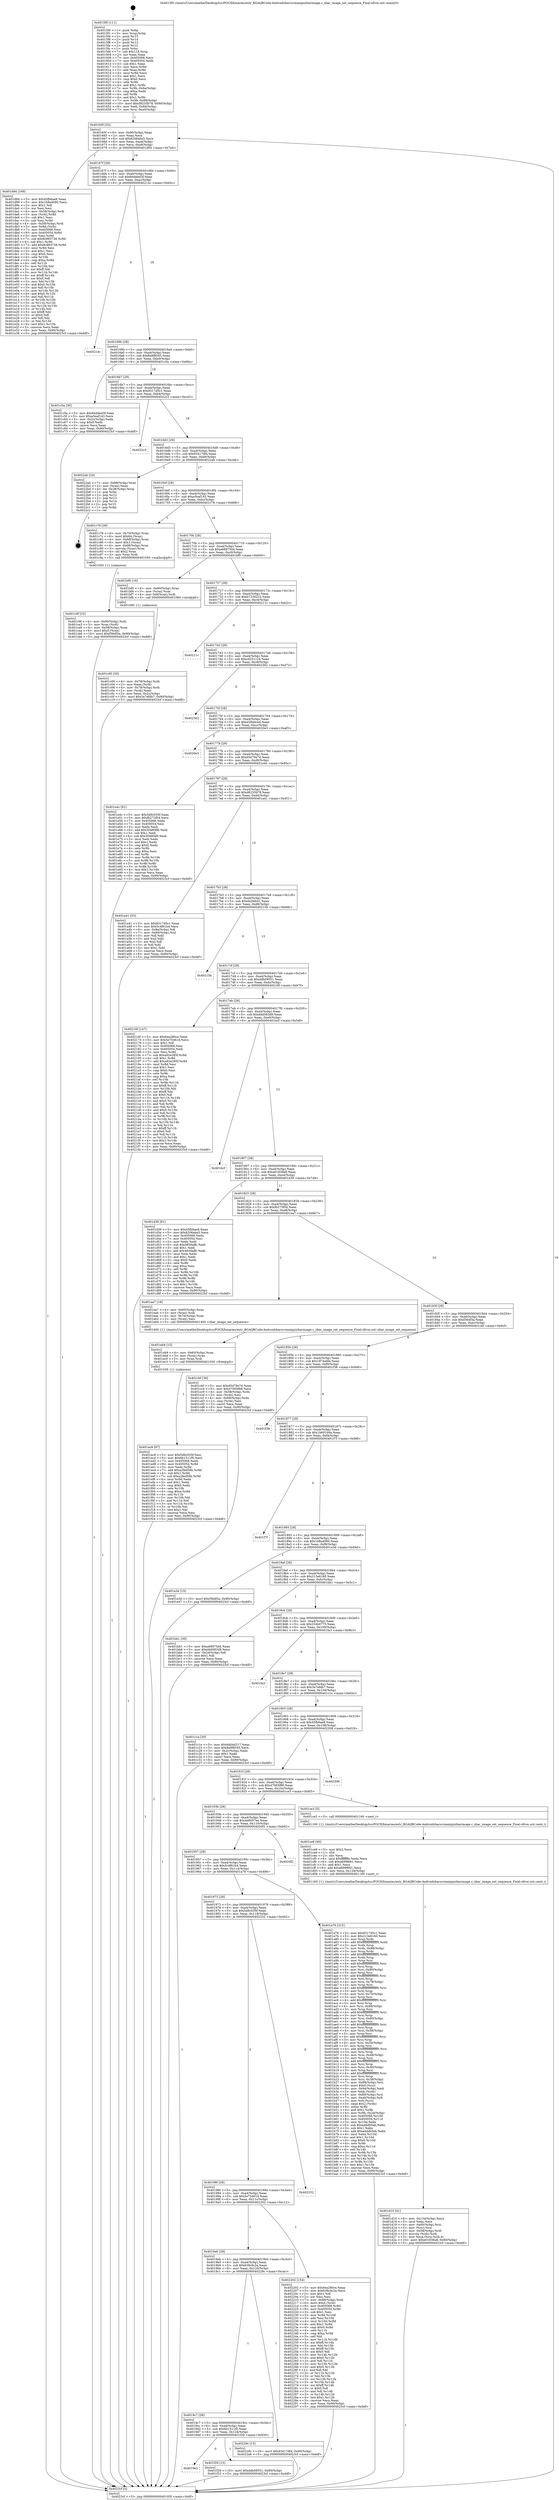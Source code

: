 digraph "0x4015f0" {
  label = "0x4015f0 (/mnt/c/Users/mathe/Desktop/tcc/POCII/binaries/extr_BGAQRCode-Androidzbarsrcmainjnizbarimage.c_zbar_image_set_sequence_Final-ollvm.out::main(0))"
  labelloc = "t"
  node[shape=record]

  Entry [label="",width=0.3,height=0.3,shape=circle,fillcolor=black,style=filled]
  "0x40165f" [label="{
     0x40165f [32]\l
     | [instrs]\l
     &nbsp;&nbsp;0x40165f \<+6\>: mov -0x90(%rbp),%eax\l
     &nbsp;&nbsp;0x401665 \<+2\>: mov %eax,%ecx\l
     &nbsp;&nbsp;0x401667 \<+6\>: sub $0x8206aba5,%ecx\l
     &nbsp;&nbsp;0x40166d \<+6\>: mov %eax,-0xa4(%rbp)\l
     &nbsp;&nbsp;0x401673 \<+6\>: mov %ecx,-0xa8(%rbp)\l
     &nbsp;&nbsp;0x401679 \<+6\>: je 0000000000401d94 \<main+0x7a4\>\l
  }"]
  "0x401d94" [label="{
     0x401d94 [169]\l
     | [instrs]\l
     &nbsp;&nbsp;0x401d94 \<+5\>: mov $0x45fb6ae8,%eax\l
     &nbsp;&nbsp;0x401d99 \<+5\>: mov $0x1b8a4090,%ecx\l
     &nbsp;&nbsp;0x401d9e \<+2\>: mov $0x1,%dl\l
     &nbsp;&nbsp;0x401da0 \<+2\>: xor %esi,%esi\l
     &nbsp;&nbsp;0x401da2 \<+4\>: mov -0x58(%rbp),%rdi\l
     &nbsp;&nbsp;0x401da6 \<+3\>: mov (%rdi),%r8d\l
     &nbsp;&nbsp;0x401da9 \<+3\>: sub $0x1,%esi\l
     &nbsp;&nbsp;0x401dac \<+3\>: sub %esi,%r8d\l
     &nbsp;&nbsp;0x401daf \<+4\>: mov -0x58(%rbp),%rdi\l
     &nbsp;&nbsp;0x401db3 \<+3\>: mov %r8d,(%rdi)\l
     &nbsp;&nbsp;0x401db6 \<+7\>: mov 0x405068,%esi\l
     &nbsp;&nbsp;0x401dbd \<+8\>: mov 0x405054,%r8d\l
     &nbsp;&nbsp;0x401dc5 \<+3\>: mov %esi,%r9d\l
     &nbsp;&nbsp;0x401dc8 \<+7\>: sub $0x8c993738,%r9d\l
     &nbsp;&nbsp;0x401dcf \<+4\>: sub $0x1,%r9d\l
     &nbsp;&nbsp;0x401dd3 \<+7\>: add $0x8c993738,%r9d\l
     &nbsp;&nbsp;0x401dda \<+4\>: imul %r9d,%esi\l
     &nbsp;&nbsp;0x401dde \<+3\>: and $0x1,%esi\l
     &nbsp;&nbsp;0x401de1 \<+3\>: cmp $0x0,%esi\l
     &nbsp;&nbsp;0x401de4 \<+4\>: sete %r10b\l
     &nbsp;&nbsp;0x401de8 \<+4\>: cmp $0xa,%r8d\l
     &nbsp;&nbsp;0x401dec \<+4\>: setl %r11b\l
     &nbsp;&nbsp;0x401df0 \<+3\>: mov %r10b,%bl\l
     &nbsp;&nbsp;0x401df3 \<+3\>: xor $0xff,%bl\l
     &nbsp;&nbsp;0x401df6 \<+3\>: mov %r11b,%r14b\l
     &nbsp;&nbsp;0x401df9 \<+4\>: xor $0xff,%r14b\l
     &nbsp;&nbsp;0x401dfd \<+3\>: xor $0x0,%dl\l
     &nbsp;&nbsp;0x401e00 \<+3\>: mov %bl,%r15b\l
     &nbsp;&nbsp;0x401e03 \<+4\>: and $0x0,%r15b\l
     &nbsp;&nbsp;0x401e07 \<+3\>: and %dl,%r10b\l
     &nbsp;&nbsp;0x401e0a \<+3\>: mov %r14b,%r12b\l
     &nbsp;&nbsp;0x401e0d \<+4\>: and $0x0,%r12b\l
     &nbsp;&nbsp;0x401e11 \<+3\>: and %dl,%r11b\l
     &nbsp;&nbsp;0x401e14 \<+3\>: or %r10b,%r15b\l
     &nbsp;&nbsp;0x401e17 \<+3\>: or %r11b,%r12b\l
     &nbsp;&nbsp;0x401e1a \<+3\>: xor %r12b,%r15b\l
     &nbsp;&nbsp;0x401e1d \<+3\>: or %r14b,%bl\l
     &nbsp;&nbsp;0x401e20 \<+3\>: xor $0xff,%bl\l
     &nbsp;&nbsp;0x401e23 \<+3\>: or $0x0,%dl\l
     &nbsp;&nbsp;0x401e26 \<+2\>: and %dl,%bl\l
     &nbsp;&nbsp;0x401e28 \<+3\>: or %bl,%r15b\l
     &nbsp;&nbsp;0x401e2b \<+4\>: test $0x1,%r15b\l
     &nbsp;&nbsp;0x401e2f \<+3\>: cmovne %ecx,%eax\l
     &nbsp;&nbsp;0x401e32 \<+6\>: mov %eax,-0x90(%rbp)\l
     &nbsp;&nbsp;0x401e38 \<+5\>: jmp 00000000004023cf \<main+0xddf\>\l
  }"]
  "0x40167f" [label="{
     0x40167f [28]\l
     | [instrs]\l
     &nbsp;&nbsp;0x40167f \<+5\>: jmp 0000000000401684 \<main+0x94\>\l
     &nbsp;&nbsp;0x401684 \<+6\>: mov -0xa4(%rbp),%eax\l
     &nbsp;&nbsp;0x40168a \<+5\>: sub $0x84dded3f,%eax\l
     &nbsp;&nbsp;0x40168f \<+6\>: mov %eax,-0xac(%rbp)\l
     &nbsp;&nbsp;0x401695 \<+6\>: je 000000000040214c \<main+0xb5c\>\l
  }"]
  Exit [label="",width=0.3,height=0.3,shape=circle,fillcolor=black,style=filled,peripheries=2]
  "0x40214c" [label="{
     0x40214c\l
  }", style=dashed]
  "0x40169b" [label="{
     0x40169b [28]\l
     | [instrs]\l
     &nbsp;&nbsp;0x40169b \<+5\>: jmp 00000000004016a0 \<main+0xb0\>\l
     &nbsp;&nbsp;0x4016a0 \<+6\>: mov -0xa4(%rbp),%eax\l
     &nbsp;&nbsp;0x4016a6 \<+5\>: sub $0x8a9f8545,%eax\l
     &nbsp;&nbsp;0x4016ab \<+6\>: mov %eax,-0xb0(%rbp)\l
     &nbsp;&nbsp;0x4016b1 \<+6\>: je 0000000000401c5a \<main+0x66a\>\l
  }"]
  "0x4019e3" [label="{
     0x4019e3\l
  }", style=dashed]
  "0x401c5a" [label="{
     0x401c5a [30]\l
     | [instrs]\l
     &nbsp;&nbsp;0x401c5a \<+5\>: mov $0x84dded3f,%eax\l
     &nbsp;&nbsp;0x401c5f \<+5\>: mov $0xa5eaf143,%ecx\l
     &nbsp;&nbsp;0x401c64 \<+3\>: mov -0x2c(%rbp),%edx\l
     &nbsp;&nbsp;0x401c67 \<+3\>: cmp $0x0,%edx\l
     &nbsp;&nbsp;0x401c6a \<+3\>: cmove %ecx,%eax\l
     &nbsp;&nbsp;0x401c6d \<+6\>: mov %eax,-0x90(%rbp)\l
     &nbsp;&nbsp;0x401c73 \<+5\>: jmp 00000000004023cf \<main+0xddf\>\l
  }"]
  "0x4016b7" [label="{
     0x4016b7 [28]\l
     | [instrs]\l
     &nbsp;&nbsp;0x4016b7 \<+5\>: jmp 00000000004016bc \<main+0xcc\>\l
     &nbsp;&nbsp;0x4016bc \<+6\>: mov -0xa4(%rbp),%eax\l
     &nbsp;&nbsp;0x4016c2 \<+5\>: sub $0x9317d5c1,%eax\l
     &nbsp;&nbsp;0x4016c7 \<+6\>: mov %eax,-0xb4(%rbp)\l
     &nbsp;&nbsp;0x4016cd \<+6\>: je 00000000004022c3 \<main+0xcd3\>\l
  }"]
  "0x401f29" [label="{
     0x401f29 [15]\l
     | [instrs]\l
     &nbsp;&nbsp;0x401f29 \<+10\>: movl $0xddb09551,-0x90(%rbp)\l
     &nbsp;&nbsp;0x401f33 \<+5\>: jmp 00000000004023cf \<main+0xddf\>\l
  }"]
  "0x4022c3" [label="{
     0x4022c3\l
  }", style=dashed]
  "0x4016d3" [label="{
     0x4016d3 [28]\l
     | [instrs]\l
     &nbsp;&nbsp;0x4016d3 \<+5\>: jmp 00000000004016d8 \<main+0xe8\>\l
     &nbsp;&nbsp;0x4016d8 \<+6\>: mov -0xa4(%rbp),%eax\l
     &nbsp;&nbsp;0x4016de \<+5\>: sub $0x93417df4,%eax\l
     &nbsp;&nbsp;0x4016e3 \<+6\>: mov %eax,-0xb8(%rbp)\l
     &nbsp;&nbsp;0x4016e9 \<+6\>: je 00000000004022ab \<main+0xcbb\>\l
  }"]
  "0x4019c7" [label="{
     0x4019c7 [28]\l
     | [instrs]\l
     &nbsp;&nbsp;0x4019c7 \<+5\>: jmp 00000000004019cc \<main+0x3dc\>\l
     &nbsp;&nbsp;0x4019cc \<+6\>: mov -0xa4(%rbp),%eax\l
     &nbsp;&nbsp;0x4019d2 \<+5\>: sub $0x6b1511f0,%eax\l
     &nbsp;&nbsp;0x4019d7 \<+6\>: mov %eax,-0x124(%rbp)\l
     &nbsp;&nbsp;0x4019dd \<+6\>: je 0000000000401f29 \<main+0x939\>\l
  }"]
  "0x4022ab" [label="{
     0x4022ab [24]\l
     | [instrs]\l
     &nbsp;&nbsp;0x4022ab \<+7\>: mov -0x88(%rbp),%rax\l
     &nbsp;&nbsp;0x4022b2 \<+2\>: mov (%rax),%eax\l
     &nbsp;&nbsp;0x4022b4 \<+4\>: lea -0x28(%rbp),%rsp\l
     &nbsp;&nbsp;0x4022b8 \<+1\>: pop %rbx\l
     &nbsp;&nbsp;0x4022b9 \<+2\>: pop %r12\l
     &nbsp;&nbsp;0x4022bb \<+2\>: pop %r13\l
     &nbsp;&nbsp;0x4022bd \<+2\>: pop %r14\l
     &nbsp;&nbsp;0x4022bf \<+2\>: pop %r15\l
     &nbsp;&nbsp;0x4022c1 \<+1\>: pop %rbp\l
     &nbsp;&nbsp;0x4022c2 \<+1\>: ret\l
  }"]
  "0x4016ef" [label="{
     0x4016ef [28]\l
     | [instrs]\l
     &nbsp;&nbsp;0x4016ef \<+5\>: jmp 00000000004016f4 \<main+0x104\>\l
     &nbsp;&nbsp;0x4016f4 \<+6\>: mov -0xa4(%rbp),%eax\l
     &nbsp;&nbsp;0x4016fa \<+5\>: sub $0xa5eaf143,%eax\l
     &nbsp;&nbsp;0x4016ff \<+6\>: mov %eax,-0xbc(%rbp)\l
     &nbsp;&nbsp;0x401705 \<+6\>: je 0000000000401c78 \<main+0x688\>\l
  }"]
  "0x40229c" [label="{
     0x40229c [15]\l
     | [instrs]\l
     &nbsp;&nbsp;0x40229c \<+10\>: movl $0x93417df4,-0x90(%rbp)\l
     &nbsp;&nbsp;0x4022a6 \<+5\>: jmp 00000000004023cf \<main+0xddf\>\l
  }"]
  "0x401c78" [label="{
     0x401c78 [39]\l
     | [instrs]\l
     &nbsp;&nbsp;0x401c78 \<+4\>: mov -0x70(%rbp),%rax\l
     &nbsp;&nbsp;0x401c7c \<+6\>: movl $0x64,(%rax)\l
     &nbsp;&nbsp;0x401c82 \<+4\>: mov -0x68(%rbp),%rax\l
     &nbsp;&nbsp;0x401c86 \<+6\>: movl $0x1,(%rax)\l
     &nbsp;&nbsp;0x401c8c \<+4\>: mov -0x68(%rbp),%rax\l
     &nbsp;&nbsp;0x401c90 \<+3\>: movslq (%rax),%rax\l
     &nbsp;&nbsp;0x401c93 \<+4\>: shl $0x2,%rax\l
     &nbsp;&nbsp;0x401c97 \<+3\>: mov %rax,%rdi\l
     &nbsp;&nbsp;0x401c9a \<+5\>: call 0000000000401050 \<malloc@plt\>\l
     | [calls]\l
     &nbsp;&nbsp;0x401050 \{1\} (unknown)\l
  }"]
  "0x40170b" [label="{
     0x40170b [28]\l
     | [instrs]\l
     &nbsp;&nbsp;0x40170b \<+5\>: jmp 0000000000401710 \<main+0x120\>\l
     &nbsp;&nbsp;0x401710 \<+6\>: mov -0xa4(%rbp),%eax\l
     &nbsp;&nbsp;0x401716 \<+5\>: sub $0xa68975d4,%eax\l
     &nbsp;&nbsp;0x40171b \<+6\>: mov %eax,-0xc0(%rbp)\l
     &nbsp;&nbsp;0x401721 \<+6\>: je 0000000000401bf0 \<main+0x600\>\l
  }"]
  "0x4019ab" [label="{
     0x4019ab [28]\l
     | [instrs]\l
     &nbsp;&nbsp;0x4019ab \<+5\>: jmp 00000000004019b0 \<main+0x3c0\>\l
     &nbsp;&nbsp;0x4019b0 \<+6\>: mov -0xa4(%rbp),%eax\l
     &nbsp;&nbsp;0x4019b6 \<+5\>: sub $0x638c9c2a,%eax\l
     &nbsp;&nbsp;0x4019bb \<+6\>: mov %eax,-0x120(%rbp)\l
     &nbsp;&nbsp;0x4019c1 \<+6\>: je 000000000040229c \<main+0xcac\>\l
  }"]
  "0x401bf0" [label="{
     0x401bf0 [16]\l
     | [instrs]\l
     &nbsp;&nbsp;0x401bf0 \<+4\>: mov -0x80(%rbp),%rax\l
     &nbsp;&nbsp;0x401bf4 \<+3\>: mov (%rax),%rax\l
     &nbsp;&nbsp;0x401bf7 \<+4\>: mov 0x8(%rax),%rdi\l
     &nbsp;&nbsp;0x401bfb \<+5\>: call 0000000000401060 \<atoi@plt\>\l
     | [calls]\l
     &nbsp;&nbsp;0x401060 \{1\} (unknown)\l
  }"]
  "0x401727" [label="{
     0x401727 [28]\l
     | [instrs]\l
     &nbsp;&nbsp;0x401727 \<+5\>: jmp 000000000040172c \<main+0x13c\>\l
     &nbsp;&nbsp;0x40172c \<+6\>: mov -0xa4(%rbp),%eax\l
     &nbsp;&nbsp;0x401732 \<+5\>: sub $0xb7236222,%eax\l
     &nbsp;&nbsp;0x401737 \<+6\>: mov %eax,-0xc4(%rbp)\l
     &nbsp;&nbsp;0x40173d \<+6\>: je 000000000040211c \<main+0xb2c\>\l
  }"]
  "0x402202" [label="{
     0x402202 [154]\l
     | [instrs]\l
     &nbsp;&nbsp;0x402202 \<+5\>: mov $0x6ea280ce,%eax\l
     &nbsp;&nbsp;0x402207 \<+5\>: mov $0x638c9c2a,%ecx\l
     &nbsp;&nbsp;0x40220c \<+2\>: mov $0x1,%dl\l
     &nbsp;&nbsp;0x40220e \<+2\>: xor %esi,%esi\l
     &nbsp;&nbsp;0x402210 \<+7\>: mov -0x88(%rbp),%rdi\l
     &nbsp;&nbsp;0x402217 \<+6\>: movl $0x0,(%rdi)\l
     &nbsp;&nbsp;0x40221d \<+8\>: mov 0x405068,%r8d\l
     &nbsp;&nbsp;0x402225 \<+8\>: mov 0x405054,%r9d\l
     &nbsp;&nbsp;0x40222d \<+3\>: sub $0x1,%esi\l
     &nbsp;&nbsp;0x402230 \<+3\>: mov %r8d,%r10d\l
     &nbsp;&nbsp;0x402233 \<+3\>: add %esi,%r10d\l
     &nbsp;&nbsp;0x402236 \<+4\>: imul %r10d,%r8d\l
     &nbsp;&nbsp;0x40223a \<+4\>: and $0x1,%r8d\l
     &nbsp;&nbsp;0x40223e \<+4\>: cmp $0x0,%r8d\l
     &nbsp;&nbsp;0x402242 \<+4\>: sete %r11b\l
     &nbsp;&nbsp;0x402246 \<+4\>: cmp $0xa,%r9d\l
     &nbsp;&nbsp;0x40224a \<+3\>: setl %bl\l
     &nbsp;&nbsp;0x40224d \<+3\>: mov %r11b,%r14b\l
     &nbsp;&nbsp;0x402250 \<+4\>: xor $0xff,%r14b\l
     &nbsp;&nbsp;0x402254 \<+3\>: mov %bl,%r15b\l
     &nbsp;&nbsp;0x402257 \<+4\>: xor $0xff,%r15b\l
     &nbsp;&nbsp;0x40225b \<+3\>: xor $0x0,%dl\l
     &nbsp;&nbsp;0x40225e \<+3\>: mov %r14b,%r12b\l
     &nbsp;&nbsp;0x402261 \<+4\>: and $0x0,%r12b\l
     &nbsp;&nbsp;0x402265 \<+3\>: and %dl,%r11b\l
     &nbsp;&nbsp;0x402268 \<+3\>: mov %r15b,%r13b\l
     &nbsp;&nbsp;0x40226b \<+4\>: and $0x0,%r13b\l
     &nbsp;&nbsp;0x40226f \<+2\>: and %dl,%bl\l
     &nbsp;&nbsp;0x402271 \<+3\>: or %r11b,%r12b\l
     &nbsp;&nbsp;0x402274 \<+3\>: or %bl,%r13b\l
     &nbsp;&nbsp;0x402277 \<+3\>: xor %r13b,%r12b\l
     &nbsp;&nbsp;0x40227a \<+3\>: or %r15b,%r14b\l
     &nbsp;&nbsp;0x40227d \<+4\>: xor $0xff,%r14b\l
     &nbsp;&nbsp;0x402281 \<+3\>: or $0x0,%dl\l
     &nbsp;&nbsp;0x402284 \<+3\>: and %dl,%r14b\l
     &nbsp;&nbsp;0x402287 \<+3\>: or %r14b,%r12b\l
     &nbsp;&nbsp;0x40228a \<+4\>: test $0x1,%r12b\l
     &nbsp;&nbsp;0x40228e \<+3\>: cmovne %ecx,%eax\l
     &nbsp;&nbsp;0x402291 \<+6\>: mov %eax,-0x90(%rbp)\l
     &nbsp;&nbsp;0x402297 \<+5\>: jmp 00000000004023cf \<main+0xddf\>\l
  }"]
  "0x40211c" [label="{
     0x40211c\l
  }", style=dashed]
  "0x401743" [label="{
     0x401743 [28]\l
     | [instrs]\l
     &nbsp;&nbsp;0x401743 \<+5\>: jmp 0000000000401748 \<main+0x158\>\l
     &nbsp;&nbsp;0x401748 \<+6\>: mov -0xa4(%rbp),%eax\l
     &nbsp;&nbsp;0x40174e \<+5\>: sub $0xcd251124,%eax\l
     &nbsp;&nbsp;0x401753 \<+6\>: mov %eax,-0xc8(%rbp)\l
     &nbsp;&nbsp;0x401759 \<+6\>: je 0000000000402362 \<main+0xd72\>\l
  }"]
  "0x40198f" [label="{
     0x40198f [28]\l
     | [instrs]\l
     &nbsp;&nbsp;0x40198f \<+5\>: jmp 0000000000401994 \<main+0x3a4\>\l
     &nbsp;&nbsp;0x401994 \<+6\>: mov -0xa4(%rbp),%eax\l
     &nbsp;&nbsp;0x40199a \<+5\>: sub $0x5e75461d,%eax\l
     &nbsp;&nbsp;0x40199f \<+6\>: mov %eax,-0x11c(%rbp)\l
     &nbsp;&nbsp;0x4019a5 \<+6\>: je 0000000000402202 \<main+0xc12\>\l
  }"]
  "0x402362" [label="{
     0x402362\l
  }", style=dashed]
  "0x40175f" [label="{
     0x40175f [28]\l
     | [instrs]\l
     &nbsp;&nbsp;0x40175f \<+5\>: jmp 0000000000401764 \<main+0x174\>\l
     &nbsp;&nbsp;0x401764 \<+6\>: mov -0xa4(%rbp),%eax\l
     &nbsp;&nbsp;0x40176a \<+5\>: sub $0xd28d4ced,%eax\l
     &nbsp;&nbsp;0x40176f \<+6\>: mov %eax,-0xcc(%rbp)\l
     &nbsp;&nbsp;0x401775 \<+6\>: je 00000000004020e3 \<main+0xaf3\>\l
  }"]
  "0x402332" [label="{
     0x402332\l
  }", style=dashed]
  "0x4020e3" [label="{
     0x4020e3\l
  }", style=dashed]
  "0x40177b" [label="{
     0x40177b [28]\l
     | [instrs]\l
     &nbsp;&nbsp;0x40177b \<+5\>: jmp 0000000000401780 \<main+0x190\>\l
     &nbsp;&nbsp;0x401780 \<+6\>: mov -0xa4(%rbp),%eax\l
     &nbsp;&nbsp;0x401786 \<+5\>: sub $0xd5d79e7d,%eax\l
     &nbsp;&nbsp;0x40178b \<+6\>: mov %eax,-0xd0(%rbp)\l
     &nbsp;&nbsp;0x401791 \<+6\>: je 0000000000401e4c \<main+0x85c\>\l
  }"]
  "0x401ec8" [label="{
     0x401ec8 [97]\l
     | [instrs]\l
     &nbsp;&nbsp;0x401ec8 \<+5\>: mov $0x5d9c035f,%esi\l
     &nbsp;&nbsp;0x401ecd \<+5\>: mov $0x6b1511f0,%ecx\l
     &nbsp;&nbsp;0x401ed2 \<+7\>: mov 0x405068,%edx\l
     &nbsp;&nbsp;0x401ed9 \<+8\>: mov 0x405054,%r8d\l
     &nbsp;&nbsp;0x401ee1 \<+3\>: mov %edx,%r9d\l
     &nbsp;&nbsp;0x401ee4 \<+7\>: add $0xa2fed59b,%r9d\l
     &nbsp;&nbsp;0x401eeb \<+4\>: sub $0x1,%r9d\l
     &nbsp;&nbsp;0x401eef \<+7\>: sub $0xa2fed59b,%r9d\l
     &nbsp;&nbsp;0x401ef6 \<+4\>: imul %r9d,%edx\l
     &nbsp;&nbsp;0x401efa \<+3\>: and $0x1,%edx\l
     &nbsp;&nbsp;0x401efd \<+3\>: cmp $0x0,%edx\l
     &nbsp;&nbsp;0x401f00 \<+4\>: sete %r10b\l
     &nbsp;&nbsp;0x401f04 \<+4\>: cmp $0xa,%r8d\l
     &nbsp;&nbsp;0x401f08 \<+4\>: setl %r11b\l
     &nbsp;&nbsp;0x401f0c \<+3\>: mov %r10b,%bl\l
     &nbsp;&nbsp;0x401f0f \<+3\>: and %r11b,%bl\l
     &nbsp;&nbsp;0x401f12 \<+3\>: xor %r11b,%r10b\l
     &nbsp;&nbsp;0x401f15 \<+3\>: or %r10b,%bl\l
     &nbsp;&nbsp;0x401f18 \<+3\>: test $0x1,%bl\l
     &nbsp;&nbsp;0x401f1b \<+3\>: cmovne %ecx,%esi\l
     &nbsp;&nbsp;0x401f1e \<+6\>: mov %esi,-0x90(%rbp)\l
     &nbsp;&nbsp;0x401f24 \<+5\>: jmp 00000000004023cf \<main+0xddf\>\l
  }"]
  "0x401e4c" [label="{
     0x401e4c [91]\l
     | [instrs]\l
     &nbsp;&nbsp;0x401e4c \<+5\>: mov $0x5d9c035f,%eax\l
     &nbsp;&nbsp;0x401e51 \<+5\>: mov $0xfb273f54,%ecx\l
     &nbsp;&nbsp;0x401e56 \<+7\>: mov 0x405068,%edx\l
     &nbsp;&nbsp;0x401e5d \<+7\>: mov 0x405054,%esi\l
     &nbsp;&nbsp;0x401e64 \<+2\>: mov %edx,%edi\l
     &nbsp;&nbsp;0x401e66 \<+6\>: add $0x3048f4f6,%edi\l
     &nbsp;&nbsp;0x401e6c \<+3\>: sub $0x1,%edi\l
     &nbsp;&nbsp;0x401e6f \<+6\>: sub $0x3048f4f6,%edi\l
     &nbsp;&nbsp;0x401e75 \<+3\>: imul %edi,%edx\l
     &nbsp;&nbsp;0x401e78 \<+3\>: and $0x1,%edx\l
     &nbsp;&nbsp;0x401e7b \<+3\>: cmp $0x0,%edx\l
     &nbsp;&nbsp;0x401e7e \<+4\>: sete %r8b\l
     &nbsp;&nbsp;0x401e82 \<+3\>: cmp $0xa,%esi\l
     &nbsp;&nbsp;0x401e85 \<+4\>: setl %r9b\l
     &nbsp;&nbsp;0x401e89 \<+3\>: mov %r8b,%r10b\l
     &nbsp;&nbsp;0x401e8c \<+3\>: and %r9b,%r10b\l
     &nbsp;&nbsp;0x401e8f \<+3\>: xor %r9b,%r8b\l
     &nbsp;&nbsp;0x401e92 \<+3\>: or %r8b,%r10b\l
     &nbsp;&nbsp;0x401e95 \<+4\>: test $0x1,%r10b\l
     &nbsp;&nbsp;0x401e99 \<+3\>: cmovne %ecx,%eax\l
     &nbsp;&nbsp;0x401e9c \<+6\>: mov %eax,-0x90(%rbp)\l
     &nbsp;&nbsp;0x401ea2 \<+5\>: jmp 00000000004023cf \<main+0xddf\>\l
  }"]
  "0x401797" [label="{
     0x401797 [28]\l
     | [instrs]\l
     &nbsp;&nbsp;0x401797 \<+5\>: jmp 000000000040179c \<main+0x1ac\>\l
     &nbsp;&nbsp;0x40179c \<+6\>: mov -0xa4(%rbp),%eax\l
     &nbsp;&nbsp;0x4017a2 \<+5\>: sub $0xd8235b78,%eax\l
     &nbsp;&nbsp;0x4017a7 \<+6\>: mov %eax,-0xd4(%rbp)\l
     &nbsp;&nbsp;0x4017ad \<+6\>: je 0000000000401a41 \<main+0x451\>\l
  }"]
  "0x401eb9" [label="{
     0x401eb9 [15]\l
     | [instrs]\l
     &nbsp;&nbsp;0x401eb9 \<+4\>: mov -0x60(%rbp),%rax\l
     &nbsp;&nbsp;0x401ebd \<+3\>: mov (%rax),%rax\l
     &nbsp;&nbsp;0x401ec0 \<+3\>: mov %rax,%rdi\l
     &nbsp;&nbsp;0x401ec3 \<+5\>: call 0000000000401030 \<free@plt\>\l
     | [calls]\l
     &nbsp;&nbsp;0x401030 \{1\} (unknown)\l
  }"]
  "0x401a41" [label="{
     0x401a41 [53]\l
     | [instrs]\l
     &nbsp;&nbsp;0x401a41 \<+5\>: mov $0x9317d5c1,%eax\l
     &nbsp;&nbsp;0x401a46 \<+5\>: mov $0x5c4f61b4,%ecx\l
     &nbsp;&nbsp;0x401a4b \<+6\>: mov -0x8a(%rbp),%dl\l
     &nbsp;&nbsp;0x401a51 \<+7\>: mov -0x89(%rbp),%sil\l
     &nbsp;&nbsp;0x401a58 \<+3\>: mov %dl,%dil\l
     &nbsp;&nbsp;0x401a5b \<+3\>: and %sil,%dil\l
     &nbsp;&nbsp;0x401a5e \<+3\>: xor %sil,%dl\l
     &nbsp;&nbsp;0x401a61 \<+3\>: or %dl,%dil\l
     &nbsp;&nbsp;0x401a64 \<+4\>: test $0x1,%dil\l
     &nbsp;&nbsp;0x401a68 \<+3\>: cmovne %ecx,%eax\l
     &nbsp;&nbsp;0x401a6b \<+6\>: mov %eax,-0x90(%rbp)\l
     &nbsp;&nbsp;0x401a71 \<+5\>: jmp 00000000004023cf \<main+0xddf\>\l
  }"]
  "0x4017b3" [label="{
     0x4017b3 [28]\l
     | [instrs]\l
     &nbsp;&nbsp;0x4017b3 \<+5\>: jmp 00000000004017b8 \<main+0x1c8\>\l
     &nbsp;&nbsp;0x4017b8 \<+6\>: mov -0xa4(%rbp),%eax\l
     &nbsp;&nbsp;0x4017be \<+5\>: sub $0xda2bfe41,%eax\l
     &nbsp;&nbsp;0x4017c3 \<+6\>: mov %eax,-0xd8(%rbp)\l
     &nbsp;&nbsp;0x4017c9 \<+6\>: je 000000000040215b \<main+0xb6b\>\l
  }"]
  "0x4023cf" [label="{
     0x4023cf [5]\l
     | [instrs]\l
     &nbsp;&nbsp;0x4023cf \<+5\>: jmp 000000000040165f \<main+0x6f\>\l
  }"]
  "0x4015f0" [label="{
     0x4015f0 [111]\l
     | [instrs]\l
     &nbsp;&nbsp;0x4015f0 \<+1\>: push %rbp\l
     &nbsp;&nbsp;0x4015f1 \<+3\>: mov %rsp,%rbp\l
     &nbsp;&nbsp;0x4015f4 \<+2\>: push %r15\l
     &nbsp;&nbsp;0x4015f6 \<+2\>: push %r14\l
     &nbsp;&nbsp;0x4015f8 \<+2\>: push %r13\l
     &nbsp;&nbsp;0x4015fa \<+2\>: push %r12\l
     &nbsp;&nbsp;0x4015fc \<+1\>: push %rbx\l
     &nbsp;&nbsp;0x4015fd \<+7\>: sub $0x118,%rsp\l
     &nbsp;&nbsp;0x401604 \<+2\>: xor %eax,%eax\l
     &nbsp;&nbsp;0x401606 \<+7\>: mov 0x405068,%ecx\l
     &nbsp;&nbsp;0x40160d \<+7\>: mov 0x405054,%edx\l
     &nbsp;&nbsp;0x401614 \<+3\>: sub $0x1,%eax\l
     &nbsp;&nbsp;0x401617 \<+3\>: mov %ecx,%r8d\l
     &nbsp;&nbsp;0x40161a \<+3\>: add %eax,%r8d\l
     &nbsp;&nbsp;0x40161d \<+4\>: imul %r8d,%ecx\l
     &nbsp;&nbsp;0x401621 \<+3\>: and $0x1,%ecx\l
     &nbsp;&nbsp;0x401624 \<+3\>: cmp $0x0,%ecx\l
     &nbsp;&nbsp;0x401627 \<+4\>: sete %r9b\l
     &nbsp;&nbsp;0x40162b \<+4\>: and $0x1,%r9b\l
     &nbsp;&nbsp;0x40162f \<+7\>: mov %r9b,-0x8a(%rbp)\l
     &nbsp;&nbsp;0x401636 \<+3\>: cmp $0xa,%edx\l
     &nbsp;&nbsp;0x401639 \<+4\>: setl %r9b\l
     &nbsp;&nbsp;0x40163d \<+4\>: and $0x1,%r9b\l
     &nbsp;&nbsp;0x401641 \<+7\>: mov %r9b,-0x89(%rbp)\l
     &nbsp;&nbsp;0x401648 \<+10\>: movl $0xd8235b78,-0x90(%rbp)\l
     &nbsp;&nbsp;0x401652 \<+6\>: mov %edi,-0x94(%rbp)\l
     &nbsp;&nbsp;0x401658 \<+7\>: mov %rsi,-0xa0(%rbp)\l
  }"]
  "0x401d10" [label="{
     0x401d10 [41]\l
     | [instrs]\l
     &nbsp;&nbsp;0x401d10 \<+6\>: mov -0x134(%rbp),%ecx\l
     &nbsp;&nbsp;0x401d16 \<+3\>: imul %eax,%ecx\l
     &nbsp;&nbsp;0x401d19 \<+4\>: mov -0x60(%rbp),%rsi\l
     &nbsp;&nbsp;0x401d1d \<+3\>: mov (%rsi),%rsi\l
     &nbsp;&nbsp;0x401d20 \<+4\>: mov -0x58(%rbp),%rdi\l
     &nbsp;&nbsp;0x401d24 \<+3\>: movslq (%rdi),%rdi\l
     &nbsp;&nbsp;0x401d27 \<+3\>: mov %ecx,(%rsi,%rdi,4)\l
     &nbsp;&nbsp;0x401d2a \<+10\>: movl $0xe01838a8,-0x90(%rbp)\l
     &nbsp;&nbsp;0x401d34 \<+5\>: jmp 00000000004023cf \<main+0xddf\>\l
  }"]
  "0x40215b" [label="{
     0x40215b\l
  }", style=dashed]
  "0x4017cf" [label="{
     0x4017cf [28]\l
     | [instrs]\l
     &nbsp;&nbsp;0x4017cf \<+5\>: jmp 00000000004017d4 \<main+0x1e4\>\l
     &nbsp;&nbsp;0x4017d4 \<+6\>: mov -0xa4(%rbp),%eax\l
     &nbsp;&nbsp;0x4017da \<+5\>: sub $0xddb09551,%eax\l
     &nbsp;&nbsp;0x4017df \<+6\>: mov %eax,-0xdc(%rbp)\l
     &nbsp;&nbsp;0x4017e5 \<+6\>: je 000000000040216f \<main+0xb7f\>\l
  }"]
  "0x401ce8" [label="{
     0x401ce8 [40]\l
     | [instrs]\l
     &nbsp;&nbsp;0x401ce8 \<+5\>: mov $0x2,%ecx\l
     &nbsp;&nbsp;0x401ced \<+1\>: cltd\l
     &nbsp;&nbsp;0x401cee \<+2\>: idiv %ecx\l
     &nbsp;&nbsp;0x401cf0 \<+6\>: imul $0xfffffffe,%edx,%ecx\l
     &nbsp;&nbsp;0x401cf6 \<+6\>: sub $0xa699f661,%ecx\l
     &nbsp;&nbsp;0x401cfc \<+3\>: add $0x1,%ecx\l
     &nbsp;&nbsp;0x401cff \<+6\>: add $0xa699f661,%ecx\l
     &nbsp;&nbsp;0x401d05 \<+6\>: mov %ecx,-0x134(%rbp)\l
     &nbsp;&nbsp;0x401d0b \<+5\>: call 0000000000401160 \<next_i\>\l
     | [calls]\l
     &nbsp;&nbsp;0x401160 \{1\} (/mnt/c/Users/mathe/Desktop/tcc/POCII/binaries/extr_BGAQRCode-Androidzbarsrcmainjnizbarimage.c_zbar_image_set_sequence_Final-ollvm.out::next_i)\l
  }"]
  "0x40216f" [label="{
     0x40216f [147]\l
     | [instrs]\l
     &nbsp;&nbsp;0x40216f \<+5\>: mov $0x6ea280ce,%eax\l
     &nbsp;&nbsp;0x402174 \<+5\>: mov $0x5e75461d,%ecx\l
     &nbsp;&nbsp;0x402179 \<+2\>: mov $0x1,%dl\l
     &nbsp;&nbsp;0x40217b \<+7\>: mov 0x405068,%esi\l
     &nbsp;&nbsp;0x402182 \<+7\>: mov 0x405054,%edi\l
     &nbsp;&nbsp;0x402189 \<+3\>: mov %esi,%r8d\l
     &nbsp;&nbsp;0x40218c \<+7\>: sub $0xa92e285f,%r8d\l
     &nbsp;&nbsp;0x402193 \<+4\>: sub $0x1,%r8d\l
     &nbsp;&nbsp;0x402197 \<+7\>: add $0xa92e285f,%r8d\l
     &nbsp;&nbsp;0x40219e \<+4\>: imul %r8d,%esi\l
     &nbsp;&nbsp;0x4021a2 \<+3\>: and $0x1,%esi\l
     &nbsp;&nbsp;0x4021a5 \<+3\>: cmp $0x0,%esi\l
     &nbsp;&nbsp;0x4021a8 \<+4\>: sete %r9b\l
     &nbsp;&nbsp;0x4021ac \<+3\>: cmp $0xa,%edi\l
     &nbsp;&nbsp;0x4021af \<+4\>: setl %r10b\l
     &nbsp;&nbsp;0x4021b3 \<+3\>: mov %r9b,%r11b\l
     &nbsp;&nbsp;0x4021b6 \<+4\>: xor $0xff,%r11b\l
     &nbsp;&nbsp;0x4021ba \<+3\>: mov %r10b,%bl\l
     &nbsp;&nbsp;0x4021bd \<+3\>: xor $0xff,%bl\l
     &nbsp;&nbsp;0x4021c0 \<+3\>: xor $0x0,%dl\l
     &nbsp;&nbsp;0x4021c3 \<+3\>: mov %r11b,%r14b\l
     &nbsp;&nbsp;0x4021c6 \<+4\>: and $0x0,%r14b\l
     &nbsp;&nbsp;0x4021ca \<+3\>: and %dl,%r9b\l
     &nbsp;&nbsp;0x4021cd \<+3\>: mov %bl,%r15b\l
     &nbsp;&nbsp;0x4021d0 \<+4\>: and $0x0,%r15b\l
     &nbsp;&nbsp;0x4021d4 \<+3\>: and %dl,%r10b\l
     &nbsp;&nbsp;0x4021d7 \<+3\>: or %r9b,%r14b\l
     &nbsp;&nbsp;0x4021da \<+3\>: or %r10b,%r15b\l
     &nbsp;&nbsp;0x4021dd \<+3\>: xor %r15b,%r14b\l
     &nbsp;&nbsp;0x4021e0 \<+3\>: or %bl,%r11b\l
     &nbsp;&nbsp;0x4021e3 \<+4\>: xor $0xff,%r11b\l
     &nbsp;&nbsp;0x4021e7 \<+3\>: or $0x0,%dl\l
     &nbsp;&nbsp;0x4021ea \<+3\>: and %dl,%r11b\l
     &nbsp;&nbsp;0x4021ed \<+3\>: or %r11b,%r14b\l
     &nbsp;&nbsp;0x4021f0 \<+4\>: test $0x1,%r14b\l
     &nbsp;&nbsp;0x4021f4 \<+3\>: cmovne %ecx,%eax\l
     &nbsp;&nbsp;0x4021f7 \<+6\>: mov %eax,-0x90(%rbp)\l
     &nbsp;&nbsp;0x4021fd \<+5\>: jmp 00000000004023cf \<main+0xddf\>\l
  }"]
  "0x4017eb" [label="{
     0x4017eb [28]\l
     | [instrs]\l
     &nbsp;&nbsp;0x4017eb \<+5\>: jmp 00000000004017f0 \<main+0x200\>\l
     &nbsp;&nbsp;0x4017f0 \<+6\>: mov -0xa4(%rbp),%eax\l
     &nbsp;&nbsp;0x4017f6 \<+5\>: sub $0xddd583d9,%eax\l
     &nbsp;&nbsp;0x4017fb \<+6\>: mov %eax,-0xe0(%rbp)\l
     &nbsp;&nbsp;0x401801 \<+6\>: je 0000000000401bcf \<main+0x5df\>\l
  }"]
  "0x401c9f" [label="{
     0x401c9f [32]\l
     | [instrs]\l
     &nbsp;&nbsp;0x401c9f \<+4\>: mov -0x60(%rbp),%rdi\l
     &nbsp;&nbsp;0x401ca3 \<+3\>: mov %rax,(%rdi)\l
     &nbsp;&nbsp;0x401ca6 \<+4\>: mov -0x58(%rbp),%rax\l
     &nbsp;&nbsp;0x401caa \<+6\>: movl $0x0,(%rax)\l
     &nbsp;&nbsp;0x401cb0 \<+10\>: movl $0xf36df3a,-0x90(%rbp)\l
     &nbsp;&nbsp;0x401cba \<+5\>: jmp 00000000004023cf \<main+0xddf\>\l
  }"]
  "0x401bcf" [label="{
     0x401bcf\l
  }", style=dashed]
  "0x401807" [label="{
     0x401807 [28]\l
     | [instrs]\l
     &nbsp;&nbsp;0x401807 \<+5\>: jmp 000000000040180c \<main+0x21c\>\l
     &nbsp;&nbsp;0x40180c \<+6\>: mov -0xa4(%rbp),%eax\l
     &nbsp;&nbsp;0x401812 \<+5\>: sub $0xe01838a8,%eax\l
     &nbsp;&nbsp;0x401817 \<+6\>: mov %eax,-0xe4(%rbp)\l
     &nbsp;&nbsp;0x40181d \<+6\>: je 0000000000401d39 \<main+0x749\>\l
  }"]
  "0x401c00" [label="{
     0x401c00 [30]\l
     | [instrs]\l
     &nbsp;&nbsp;0x401c00 \<+4\>: mov -0x78(%rbp),%rdi\l
     &nbsp;&nbsp;0x401c04 \<+2\>: mov %eax,(%rdi)\l
     &nbsp;&nbsp;0x401c06 \<+4\>: mov -0x78(%rbp),%rdi\l
     &nbsp;&nbsp;0x401c0a \<+2\>: mov (%rdi),%eax\l
     &nbsp;&nbsp;0x401c0c \<+3\>: mov %eax,-0x2c(%rbp)\l
     &nbsp;&nbsp;0x401c0f \<+10\>: movl $0x3a7efdb7,-0x90(%rbp)\l
     &nbsp;&nbsp;0x401c19 \<+5\>: jmp 00000000004023cf \<main+0xddf\>\l
  }"]
  "0x401d39" [label="{
     0x401d39 [91]\l
     | [instrs]\l
     &nbsp;&nbsp;0x401d39 \<+5\>: mov $0x45fb6ae8,%eax\l
     &nbsp;&nbsp;0x401d3e \<+5\>: mov $0x8206aba5,%ecx\l
     &nbsp;&nbsp;0x401d43 \<+7\>: mov 0x405068,%edx\l
     &nbsp;&nbsp;0x401d4a \<+7\>: mov 0x405054,%esi\l
     &nbsp;&nbsp;0x401d51 \<+2\>: mov %edx,%edi\l
     &nbsp;&nbsp;0x401d53 \<+6\>: sub $0x4656affc,%edi\l
     &nbsp;&nbsp;0x401d59 \<+3\>: sub $0x1,%edi\l
     &nbsp;&nbsp;0x401d5c \<+6\>: add $0x4656affc,%edi\l
     &nbsp;&nbsp;0x401d62 \<+3\>: imul %edi,%edx\l
     &nbsp;&nbsp;0x401d65 \<+3\>: and $0x1,%edx\l
     &nbsp;&nbsp;0x401d68 \<+3\>: cmp $0x0,%edx\l
     &nbsp;&nbsp;0x401d6b \<+4\>: sete %r8b\l
     &nbsp;&nbsp;0x401d6f \<+3\>: cmp $0xa,%esi\l
     &nbsp;&nbsp;0x401d72 \<+4\>: setl %r9b\l
     &nbsp;&nbsp;0x401d76 \<+3\>: mov %r8b,%r10b\l
     &nbsp;&nbsp;0x401d79 \<+3\>: and %r9b,%r10b\l
     &nbsp;&nbsp;0x401d7c \<+3\>: xor %r9b,%r8b\l
     &nbsp;&nbsp;0x401d7f \<+3\>: or %r8b,%r10b\l
     &nbsp;&nbsp;0x401d82 \<+4\>: test $0x1,%r10b\l
     &nbsp;&nbsp;0x401d86 \<+3\>: cmovne %ecx,%eax\l
     &nbsp;&nbsp;0x401d89 \<+6\>: mov %eax,-0x90(%rbp)\l
     &nbsp;&nbsp;0x401d8f \<+5\>: jmp 00000000004023cf \<main+0xddf\>\l
  }"]
  "0x401823" [label="{
     0x401823 [28]\l
     | [instrs]\l
     &nbsp;&nbsp;0x401823 \<+5\>: jmp 0000000000401828 \<main+0x238\>\l
     &nbsp;&nbsp;0x401828 \<+6\>: mov -0xa4(%rbp),%eax\l
     &nbsp;&nbsp;0x40182e \<+5\>: sub $0xfb273f54,%eax\l
     &nbsp;&nbsp;0x401833 \<+6\>: mov %eax,-0xe8(%rbp)\l
     &nbsp;&nbsp;0x401839 \<+6\>: je 0000000000401ea7 \<main+0x8b7\>\l
  }"]
  "0x401973" [label="{
     0x401973 [28]\l
     | [instrs]\l
     &nbsp;&nbsp;0x401973 \<+5\>: jmp 0000000000401978 \<main+0x388\>\l
     &nbsp;&nbsp;0x401978 \<+6\>: mov -0xa4(%rbp),%eax\l
     &nbsp;&nbsp;0x40197e \<+5\>: sub $0x5d9c035f,%eax\l
     &nbsp;&nbsp;0x401983 \<+6\>: mov %eax,-0x118(%rbp)\l
     &nbsp;&nbsp;0x401989 \<+6\>: je 0000000000402332 \<main+0xd42\>\l
  }"]
  "0x401ea7" [label="{
     0x401ea7 [18]\l
     | [instrs]\l
     &nbsp;&nbsp;0x401ea7 \<+4\>: mov -0x60(%rbp),%rax\l
     &nbsp;&nbsp;0x401eab \<+3\>: mov (%rax),%rdi\l
     &nbsp;&nbsp;0x401eae \<+4\>: mov -0x70(%rbp),%rax\l
     &nbsp;&nbsp;0x401eb2 \<+2\>: mov (%rax),%esi\l
     &nbsp;&nbsp;0x401eb4 \<+5\>: call 0000000000401400 \<zbar_image_set_sequence\>\l
     | [calls]\l
     &nbsp;&nbsp;0x401400 \{1\} (/mnt/c/Users/mathe/Desktop/tcc/POCII/binaries/extr_BGAQRCode-Androidzbarsrcmainjnizbarimage.c_zbar_image_set_sequence_Final-ollvm.out::zbar_image_set_sequence)\l
  }"]
  "0x40183f" [label="{
     0x40183f [28]\l
     | [instrs]\l
     &nbsp;&nbsp;0x40183f \<+5\>: jmp 0000000000401844 \<main+0x254\>\l
     &nbsp;&nbsp;0x401844 \<+6\>: mov -0xa4(%rbp),%eax\l
     &nbsp;&nbsp;0x40184a \<+5\>: sub $0xf36df3a,%eax\l
     &nbsp;&nbsp;0x40184f \<+6\>: mov %eax,-0xec(%rbp)\l
     &nbsp;&nbsp;0x401855 \<+6\>: je 0000000000401cbf \<main+0x6cf\>\l
  }"]
  "0x401a76" [label="{
     0x401a76 [315]\l
     | [instrs]\l
     &nbsp;&nbsp;0x401a76 \<+5\>: mov $0x9317d5c1,%eax\l
     &nbsp;&nbsp;0x401a7b \<+5\>: mov $0x213e6160,%ecx\l
     &nbsp;&nbsp;0x401a80 \<+3\>: mov %rsp,%rdx\l
     &nbsp;&nbsp;0x401a83 \<+4\>: add $0xfffffffffffffff0,%rdx\l
     &nbsp;&nbsp;0x401a87 \<+3\>: mov %rdx,%rsp\l
     &nbsp;&nbsp;0x401a8a \<+7\>: mov %rdx,-0x88(%rbp)\l
     &nbsp;&nbsp;0x401a91 \<+3\>: mov %rsp,%rdx\l
     &nbsp;&nbsp;0x401a94 \<+4\>: add $0xfffffffffffffff0,%rdx\l
     &nbsp;&nbsp;0x401a98 \<+3\>: mov %rdx,%rsp\l
     &nbsp;&nbsp;0x401a9b \<+3\>: mov %rsp,%rsi\l
     &nbsp;&nbsp;0x401a9e \<+4\>: add $0xfffffffffffffff0,%rsi\l
     &nbsp;&nbsp;0x401aa2 \<+3\>: mov %rsi,%rsp\l
     &nbsp;&nbsp;0x401aa5 \<+4\>: mov %rsi,-0x80(%rbp)\l
     &nbsp;&nbsp;0x401aa9 \<+3\>: mov %rsp,%rsi\l
     &nbsp;&nbsp;0x401aac \<+4\>: add $0xfffffffffffffff0,%rsi\l
     &nbsp;&nbsp;0x401ab0 \<+3\>: mov %rsi,%rsp\l
     &nbsp;&nbsp;0x401ab3 \<+4\>: mov %rsi,-0x78(%rbp)\l
     &nbsp;&nbsp;0x401ab7 \<+3\>: mov %rsp,%rsi\l
     &nbsp;&nbsp;0x401aba \<+4\>: add $0xfffffffffffffff0,%rsi\l
     &nbsp;&nbsp;0x401abe \<+3\>: mov %rsi,%rsp\l
     &nbsp;&nbsp;0x401ac1 \<+4\>: mov %rsi,-0x70(%rbp)\l
     &nbsp;&nbsp;0x401ac5 \<+3\>: mov %rsp,%rsi\l
     &nbsp;&nbsp;0x401ac8 \<+4\>: add $0xfffffffffffffff0,%rsi\l
     &nbsp;&nbsp;0x401acc \<+3\>: mov %rsi,%rsp\l
     &nbsp;&nbsp;0x401acf \<+4\>: mov %rsi,-0x68(%rbp)\l
     &nbsp;&nbsp;0x401ad3 \<+3\>: mov %rsp,%rsi\l
     &nbsp;&nbsp;0x401ad6 \<+4\>: add $0xfffffffffffffff0,%rsi\l
     &nbsp;&nbsp;0x401ada \<+3\>: mov %rsi,%rsp\l
     &nbsp;&nbsp;0x401add \<+4\>: mov %rsi,-0x60(%rbp)\l
     &nbsp;&nbsp;0x401ae1 \<+3\>: mov %rsp,%rsi\l
     &nbsp;&nbsp;0x401ae4 \<+4\>: add $0xfffffffffffffff0,%rsi\l
     &nbsp;&nbsp;0x401ae8 \<+3\>: mov %rsi,%rsp\l
     &nbsp;&nbsp;0x401aeb \<+4\>: mov %rsi,-0x58(%rbp)\l
     &nbsp;&nbsp;0x401aef \<+3\>: mov %rsp,%rsi\l
     &nbsp;&nbsp;0x401af2 \<+4\>: add $0xfffffffffffffff0,%rsi\l
     &nbsp;&nbsp;0x401af6 \<+3\>: mov %rsi,%rsp\l
     &nbsp;&nbsp;0x401af9 \<+4\>: mov %rsi,-0x50(%rbp)\l
     &nbsp;&nbsp;0x401afd \<+3\>: mov %rsp,%rsi\l
     &nbsp;&nbsp;0x401b00 \<+4\>: add $0xfffffffffffffff0,%rsi\l
     &nbsp;&nbsp;0x401b04 \<+3\>: mov %rsi,%rsp\l
     &nbsp;&nbsp;0x401b07 \<+4\>: mov %rsi,-0x48(%rbp)\l
     &nbsp;&nbsp;0x401b0b \<+3\>: mov %rsp,%rsi\l
     &nbsp;&nbsp;0x401b0e \<+4\>: add $0xfffffffffffffff0,%rsi\l
     &nbsp;&nbsp;0x401b12 \<+3\>: mov %rsi,%rsp\l
     &nbsp;&nbsp;0x401b15 \<+4\>: mov %rsi,-0x40(%rbp)\l
     &nbsp;&nbsp;0x401b19 \<+3\>: mov %rsp,%rsi\l
     &nbsp;&nbsp;0x401b1c \<+4\>: add $0xfffffffffffffff0,%rsi\l
     &nbsp;&nbsp;0x401b20 \<+3\>: mov %rsi,%rsp\l
     &nbsp;&nbsp;0x401b23 \<+4\>: mov %rsi,-0x38(%rbp)\l
     &nbsp;&nbsp;0x401b27 \<+7\>: mov -0x88(%rbp),%rsi\l
     &nbsp;&nbsp;0x401b2e \<+6\>: movl $0x0,(%rsi)\l
     &nbsp;&nbsp;0x401b34 \<+6\>: mov -0x94(%rbp),%edi\l
     &nbsp;&nbsp;0x401b3a \<+2\>: mov %edi,(%rdx)\l
     &nbsp;&nbsp;0x401b3c \<+4\>: mov -0x80(%rbp),%rsi\l
     &nbsp;&nbsp;0x401b40 \<+7\>: mov -0xa0(%rbp),%r8\l
     &nbsp;&nbsp;0x401b47 \<+3\>: mov %r8,(%rsi)\l
     &nbsp;&nbsp;0x401b4a \<+3\>: cmpl $0x2,(%rdx)\l
     &nbsp;&nbsp;0x401b4d \<+4\>: setne %r9b\l
     &nbsp;&nbsp;0x401b51 \<+4\>: and $0x1,%r9b\l
     &nbsp;&nbsp;0x401b55 \<+4\>: mov %r9b,-0x2d(%rbp)\l
     &nbsp;&nbsp;0x401b59 \<+8\>: mov 0x405068,%r10d\l
     &nbsp;&nbsp;0x401b61 \<+8\>: mov 0x405054,%r11d\l
     &nbsp;&nbsp;0x401b69 \<+3\>: mov %r10d,%ebx\l
     &nbsp;&nbsp;0x401b6c \<+6\>: sub $0xedddb5eb,%ebx\l
     &nbsp;&nbsp;0x401b72 \<+3\>: sub $0x1,%ebx\l
     &nbsp;&nbsp;0x401b75 \<+6\>: add $0xedddb5eb,%ebx\l
     &nbsp;&nbsp;0x401b7b \<+4\>: imul %ebx,%r10d\l
     &nbsp;&nbsp;0x401b7f \<+4\>: and $0x1,%r10d\l
     &nbsp;&nbsp;0x401b83 \<+4\>: cmp $0x0,%r10d\l
     &nbsp;&nbsp;0x401b87 \<+4\>: sete %r9b\l
     &nbsp;&nbsp;0x401b8b \<+4\>: cmp $0xa,%r11d\l
     &nbsp;&nbsp;0x401b8f \<+4\>: setl %r14b\l
     &nbsp;&nbsp;0x401b93 \<+3\>: mov %r9b,%r15b\l
     &nbsp;&nbsp;0x401b96 \<+3\>: and %r14b,%r15b\l
     &nbsp;&nbsp;0x401b99 \<+3\>: xor %r14b,%r9b\l
     &nbsp;&nbsp;0x401b9c \<+3\>: or %r9b,%r15b\l
     &nbsp;&nbsp;0x401b9f \<+4\>: test $0x1,%r15b\l
     &nbsp;&nbsp;0x401ba3 \<+3\>: cmovne %ecx,%eax\l
     &nbsp;&nbsp;0x401ba6 \<+6\>: mov %eax,-0x90(%rbp)\l
     &nbsp;&nbsp;0x401bac \<+5\>: jmp 00000000004023cf \<main+0xddf\>\l
  }"]
  "0x401cbf" [label="{
     0x401cbf [36]\l
     | [instrs]\l
     &nbsp;&nbsp;0x401cbf \<+5\>: mov $0xd5d79e7d,%eax\l
     &nbsp;&nbsp;0x401cc4 \<+5\>: mov $0x47065f88,%ecx\l
     &nbsp;&nbsp;0x401cc9 \<+4\>: mov -0x58(%rbp),%rdx\l
     &nbsp;&nbsp;0x401ccd \<+2\>: mov (%rdx),%esi\l
     &nbsp;&nbsp;0x401ccf \<+4\>: mov -0x68(%rbp),%rdx\l
     &nbsp;&nbsp;0x401cd3 \<+2\>: cmp (%rdx),%esi\l
     &nbsp;&nbsp;0x401cd5 \<+3\>: cmovl %ecx,%eax\l
     &nbsp;&nbsp;0x401cd8 \<+6\>: mov %eax,-0x90(%rbp)\l
     &nbsp;&nbsp;0x401cde \<+5\>: jmp 00000000004023cf \<main+0xddf\>\l
  }"]
  "0x40185b" [label="{
     0x40185b [28]\l
     | [instrs]\l
     &nbsp;&nbsp;0x40185b \<+5\>: jmp 0000000000401860 \<main+0x270\>\l
     &nbsp;&nbsp;0x401860 \<+6\>: mov -0xa4(%rbp),%eax\l
     &nbsp;&nbsp;0x401866 \<+5\>: sub $0x1874afde,%eax\l
     &nbsp;&nbsp;0x40186b \<+6\>: mov %eax,-0xf0(%rbp)\l
     &nbsp;&nbsp;0x401871 \<+6\>: je 0000000000401f38 \<main+0x948\>\l
  }"]
  "0x401957" [label="{
     0x401957 [28]\l
     | [instrs]\l
     &nbsp;&nbsp;0x401957 \<+5\>: jmp 000000000040195c \<main+0x36c\>\l
     &nbsp;&nbsp;0x40195c \<+6\>: mov -0xa4(%rbp),%eax\l
     &nbsp;&nbsp;0x401962 \<+5\>: sub $0x5c4f61b4,%eax\l
     &nbsp;&nbsp;0x401967 \<+6\>: mov %eax,-0x114(%rbp)\l
     &nbsp;&nbsp;0x40196d \<+6\>: je 0000000000401a76 \<main+0x486\>\l
  }"]
  "0x401f38" [label="{
     0x401f38\l
  }", style=dashed]
  "0x401877" [label="{
     0x401877 [28]\l
     | [instrs]\l
     &nbsp;&nbsp;0x401877 \<+5\>: jmp 000000000040187c \<main+0x28c\>\l
     &nbsp;&nbsp;0x40187c \<+6\>: mov -0xa4(%rbp),%eax\l
     &nbsp;&nbsp;0x401882 \<+5\>: sub $0x1b601b9a,%eax\l
     &nbsp;&nbsp;0x401887 \<+6\>: mov %eax,-0xf4(%rbp)\l
     &nbsp;&nbsp;0x40188d \<+6\>: je 0000000000401f7f \<main+0x98f\>\l
  }"]
  "0x4020f2" [label="{
     0x4020f2\l
  }", style=dashed]
  "0x401f7f" [label="{
     0x401f7f\l
  }", style=dashed]
  "0x401893" [label="{
     0x401893 [28]\l
     | [instrs]\l
     &nbsp;&nbsp;0x401893 \<+5\>: jmp 0000000000401898 \<main+0x2a8\>\l
     &nbsp;&nbsp;0x401898 \<+6\>: mov -0xa4(%rbp),%eax\l
     &nbsp;&nbsp;0x40189e \<+5\>: sub $0x1b8a4090,%eax\l
     &nbsp;&nbsp;0x4018a3 \<+6\>: mov %eax,-0xf8(%rbp)\l
     &nbsp;&nbsp;0x4018a9 \<+6\>: je 0000000000401e3d \<main+0x84d\>\l
  }"]
  "0x40193b" [label="{
     0x40193b [28]\l
     | [instrs]\l
     &nbsp;&nbsp;0x40193b \<+5\>: jmp 0000000000401940 \<main+0x350\>\l
     &nbsp;&nbsp;0x401940 \<+6\>: mov -0xa4(%rbp),%eax\l
     &nbsp;&nbsp;0x401946 \<+5\>: sub $0x4e6057ee,%eax\l
     &nbsp;&nbsp;0x40194b \<+6\>: mov %eax,-0x110(%rbp)\l
     &nbsp;&nbsp;0x401951 \<+6\>: je 00000000004020f2 \<main+0xb02\>\l
  }"]
  "0x401e3d" [label="{
     0x401e3d [15]\l
     | [instrs]\l
     &nbsp;&nbsp;0x401e3d \<+10\>: movl $0xf36df3a,-0x90(%rbp)\l
     &nbsp;&nbsp;0x401e47 \<+5\>: jmp 00000000004023cf \<main+0xddf\>\l
  }"]
  "0x4018af" [label="{
     0x4018af [28]\l
     | [instrs]\l
     &nbsp;&nbsp;0x4018af \<+5\>: jmp 00000000004018b4 \<main+0x2c4\>\l
     &nbsp;&nbsp;0x4018b4 \<+6\>: mov -0xa4(%rbp),%eax\l
     &nbsp;&nbsp;0x4018ba \<+5\>: sub $0x213e6160,%eax\l
     &nbsp;&nbsp;0x4018bf \<+6\>: mov %eax,-0xfc(%rbp)\l
     &nbsp;&nbsp;0x4018c5 \<+6\>: je 0000000000401bb1 \<main+0x5c1\>\l
  }"]
  "0x401ce3" [label="{
     0x401ce3 [5]\l
     | [instrs]\l
     &nbsp;&nbsp;0x401ce3 \<+5\>: call 0000000000401160 \<next_i\>\l
     | [calls]\l
     &nbsp;&nbsp;0x401160 \{1\} (/mnt/c/Users/mathe/Desktop/tcc/POCII/binaries/extr_BGAQRCode-Androidzbarsrcmainjnizbarimage.c_zbar_image_set_sequence_Final-ollvm.out::next_i)\l
  }"]
  "0x401bb1" [label="{
     0x401bb1 [30]\l
     | [instrs]\l
     &nbsp;&nbsp;0x401bb1 \<+5\>: mov $0xa68975d4,%eax\l
     &nbsp;&nbsp;0x401bb6 \<+5\>: mov $0xddd583d9,%ecx\l
     &nbsp;&nbsp;0x401bbb \<+3\>: mov -0x2d(%rbp),%dl\l
     &nbsp;&nbsp;0x401bbe \<+3\>: test $0x1,%dl\l
     &nbsp;&nbsp;0x401bc1 \<+3\>: cmovne %ecx,%eax\l
     &nbsp;&nbsp;0x401bc4 \<+6\>: mov %eax,-0x90(%rbp)\l
     &nbsp;&nbsp;0x401bca \<+5\>: jmp 00000000004023cf \<main+0xddf\>\l
  }"]
  "0x4018cb" [label="{
     0x4018cb [28]\l
     | [instrs]\l
     &nbsp;&nbsp;0x4018cb \<+5\>: jmp 00000000004018d0 \<main+0x2e0\>\l
     &nbsp;&nbsp;0x4018d0 \<+6\>: mov -0xa4(%rbp),%eax\l
     &nbsp;&nbsp;0x4018d6 \<+5\>: sub $0x254b0775,%eax\l
     &nbsp;&nbsp;0x4018db \<+6\>: mov %eax,-0x100(%rbp)\l
     &nbsp;&nbsp;0x4018e1 \<+6\>: je 0000000000401fa3 \<main+0x9b3\>\l
  }"]
  "0x40191f" [label="{
     0x40191f [28]\l
     | [instrs]\l
     &nbsp;&nbsp;0x40191f \<+5\>: jmp 0000000000401924 \<main+0x334\>\l
     &nbsp;&nbsp;0x401924 \<+6\>: mov -0xa4(%rbp),%eax\l
     &nbsp;&nbsp;0x40192a \<+5\>: sub $0x47065f88,%eax\l
     &nbsp;&nbsp;0x40192f \<+6\>: mov %eax,-0x10c(%rbp)\l
     &nbsp;&nbsp;0x401935 \<+6\>: je 0000000000401ce3 \<main+0x6f3\>\l
  }"]
  "0x401fa3" [label="{
     0x401fa3\l
  }", style=dashed]
  "0x4018e7" [label="{
     0x4018e7 [28]\l
     | [instrs]\l
     &nbsp;&nbsp;0x4018e7 \<+5\>: jmp 00000000004018ec \<main+0x2fc\>\l
     &nbsp;&nbsp;0x4018ec \<+6\>: mov -0xa4(%rbp),%eax\l
     &nbsp;&nbsp;0x4018f2 \<+5\>: sub $0x3a7efdb7,%eax\l
     &nbsp;&nbsp;0x4018f7 \<+6\>: mov %eax,-0x104(%rbp)\l
     &nbsp;&nbsp;0x4018fd \<+6\>: je 0000000000401c1e \<main+0x62e\>\l
  }"]
  "0x402308" [label="{
     0x402308\l
  }", style=dashed]
  "0x401c1e" [label="{
     0x401c1e [30]\l
     | [instrs]\l
     &nbsp;&nbsp;0x401c1e \<+5\>: mov $0x6dd4d217,%eax\l
     &nbsp;&nbsp;0x401c23 \<+5\>: mov $0x8a9f8545,%ecx\l
     &nbsp;&nbsp;0x401c28 \<+3\>: mov -0x2c(%rbp),%edx\l
     &nbsp;&nbsp;0x401c2b \<+3\>: cmp $0x1,%edx\l
     &nbsp;&nbsp;0x401c2e \<+3\>: cmovl %ecx,%eax\l
     &nbsp;&nbsp;0x401c31 \<+6\>: mov %eax,-0x90(%rbp)\l
     &nbsp;&nbsp;0x401c37 \<+5\>: jmp 00000000004023cf \<main+0xddf\>\l
  }"]
  "0x401903" [label="{
     0x401903 [28]\l
     | [instrs]\l
     &nbsp;&nbsp;0x401903 \<+5\>: jmp 0000000000401908 \<main+0x318\>\l
     &nbsp;&nbsp;0x401908 \<+6\>: mov -0xa4(%rbp),%eax\l
     &nbsp;&nbsp;0x40190e \<+5\>: sub $0x45fb6ae8,%eax\l
     &nbsp;&nbsp;0x401913 \<+6\>: mov %eax,-0x108(%rbp)\l
     &nbsp;&nbsp;0x401919 \<+6\>: je 0000000000402308 \<main+0xd18\>\l
  }"]
  Entry -> "0x4015f0" [label=" 1"]
  "0x40165f" -> "0x401d94" [label=" 1"]
  "0x40165f" -> "0x40167f" [label=" 19"]
  "0x4022ab" -> Exit [label=" 1"]
  "0x40167f" -> "0x40214c" [label=" 0"]
  "0x40167f" -> "0x40169b" [label=" 19"]
  "0x40229c" -> "0x4023cf" [label=" 1"]
  "0x40169b" -> "0x401c5a" [label=" 1"]
  "0x40169b" -> "0x4016b7" [label=" 18"]
  "0x402202" -> "0x4023cf" [label=" 1"]
  "0x4016b7" -> "0x4022c3" [label=" 0"]
  "0x4016b7" -> "0x4016d3" [label=" 18"]
  "0x40216f" -> "0x4023cf" [label=" 1"]
  "0x4016d3" -> "0x4022ab" [label=" 1"]
  "0x4016d3" -> "0x4016ef" [label=" 17"]
  "0x4019c7" -> "0x4019e3" [label=" 0"]
  "0x4016ef" -> "0x401c78" [label=" 1"]
  "0x4016ef" -> "0x40170b" [label=" 16"]
  "0x4019c7" -> "0x401f29" [label=" 1"]
  "0x40170b" -> "0x401bf0" [label=" 1"]
  "0x40170b" -> "0x401727" [label=" 15"]
  "0x4019ab" -> "0x4019c7" [label=" 1"]
  "0x401727" -> "0x40211c" [label=" 0"]
  "0x401727" -> "0x401743" [label=" 15"]
  "0x4019ab" -> "0x40229c" [label=" 1"]
  "0x401743" -> "0x402362" [label=" 0"]
  "0x401743" -> "0x40175f" [label=" 15"]
  "0x40198f" -> "0x4019ab" [label=" 2"]
  "0x40175f" -> "0x4020e3" [label=" 0"]
  "0x40175f" -> "0x40177b" [label=" 15"]
  "0x40198f" -> "0x402202" [label=" 1"]
  "0x40177b" -> "0x401e4c" [label=" 1"]
  "0x40177b" -> "0x401797" [label=" 14"]
  "0x401973" -> "0x40198f" [label=" 3"]
  "0x401797" -> "0x401a41" [label=" 1"]
  "0x401797" -> "0x4017b3" [label=" 13"]
  "0x401a41" -> "0x4023cf" [label=" 1"]
  "0x4015f0" -> "0x40165f" [label=" 1"]
  "0x4023cf" -> "0x40165f" [label=" 19"]
  "0x401973" -> "0x402332" [label=" 0"]
  "0x4017b3" -> "0x40215b" [label=" 0"]
  "0x4017b3" -> "0x4017cf" [label=" 13"]
  "0x401f29" -> "0x4023cf" [label=" 1"]
  "0x4017cf" -> "0x40216f" [label=" 1"]
  "0x4017cf" -> "0x4017eb" [label=" 12"]
  "0x401ec8" -> "0x4023cf" [label=" 1"]
  "0x4017eb" -> "0x401bcf" [label=" 0"]
  "0x4017eb" -> "0x401807" [label=" 12"]
  "0x401eb9" -> "0x401ec8" [label=" 1"]
  "0x401807" -> "0x401d39" [label=" 1"]
  "0x401807" -> "0x401823" [label=" 11"]
  "0x401ea7" -> "0x401eb9" [label=" 1"]
  "0x401823" -> "0x401ea7" [label=" 1"]
  "0x401823" -> "0x40183f" [label=" 10"]
  "0x401e3d" -> "0x4023cf" [label=" 1"]
  "0x40183f" -> "0x401cbf" [label=" 2"]
  "0x40183f" -> "0x40185b" [label=" 8"]
  "0x401d94" -> "0x4023cf" [label=" 1"]
  "0x40185b" -> "0x401f38" [label=" 0"]
  "0x40185b" -> "0x401877" [label=" 8"]
  "0x401d10" -> "0x4023cf" [label=" 1"]
  "0x401877" -> "0x401f7f" [label=" 0"]
  "0x401877" -> "0x401893" [label=" 8"]
  "0x401ce8" -> "0x401d10" [label=" 1"]
  "0x401893" -> "0x401e3d" [label=" 1"]
  "0x401893" -> "0x4018af" [label=" 7"]
  "0x401cbf" -> "0x4023cf" [label=" 2"]
  "0x4018af" -> "0x401bb1" [label=" 1"]
  "0x4018af" -> "0x4018cb" [label=" 6"]
  "0x401c9f" -> "0x4023cf" [label=" 1"]
  "0x4018cb" -> "0x401fa3" [label=" 0"]
  "0x4018cb" -> "0x4018e7" [label=" 6"]
  "0x401c5a" -> "0x4023cf" [label=" 1"]
  "0x4018e7" -> "0x401c1e" [label=" 1"]
  "0x4018e7" -> "0x401903" [label=" 5"]
  "0x401c1e" -> "0x4023cf" [label=" 1"]
  "0x401903" -> "0x402308" [label=" 0"]
  "0x401903" -> "0x40191f" [label=" 5"]
  "0x401c78" -> "0x401c9f" [label=" 1"]
  "0x40191f" -> "0x401ce3" [label=" 1"]
  "0x40191f" -> "0x40193b" [label=" 4"]
  "0x401ce3" -> "0x401ce8" [label=" 1"]
  "0x40193b" -> "0x4020f2" [label=" 0"]
  "0x40193b" -> "0x401957" [label=" 4"]
  "0x401d39" -> "0x4023cf" [label=" 1"]
  "0x401957" -> "0x401a76" [label=" 1"]
  "0x401957" -> "0x401973" [label=" 3"]
  "0x401e4c" -> "0x4023cf" [label=" 1"]
  "0x401a76" -> "0x4023cf" [label=" 1"]
  "0x401bb1" -> "0x4023cf" [label=" 1"]
  "0x401bf0" -> "0x401c00" [label=" 1"]
  "0x401c00" -> "0x4023cf" [label=" 1"]
}

